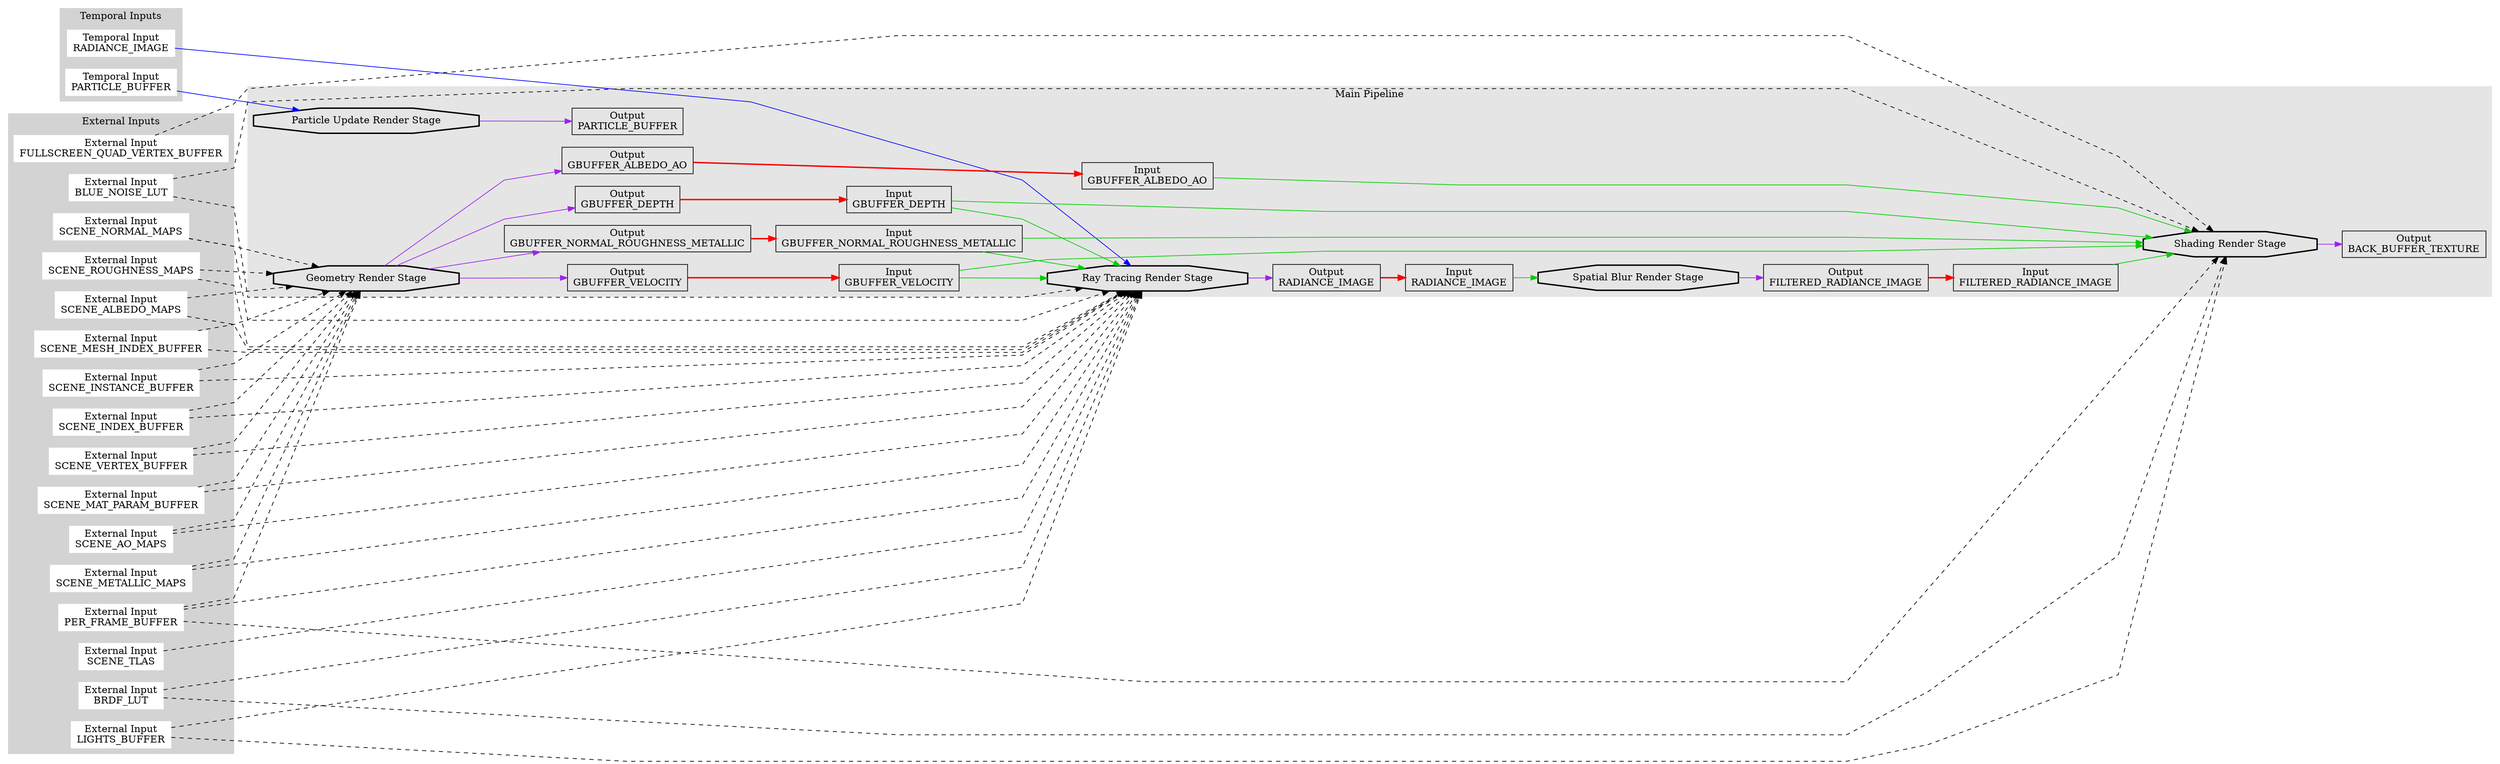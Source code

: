 digraph G {
	rankdir = LR;
	splines=polyline
	subgraph cluster0 {
		node [style=filled,color=white];
		style = filled;
		color = lightgrey;
		label = "Temporal Inputs";
		tia15 [shape=box,label="Temporal Input\nRADIANCE_IMAGE"];
		tia26 [shape=box,label="Temporal Input\nPARTICLE_BUFFER"];
	}
	subgraph cluster1 {
		node [style=filled,color=white];
		style = filled;
		color = lightgrey;
		label = "External Inputs";
		eia7 [shape=box,label="External Input\nSCENE_NORMAL_MAPS"];
		eia9 [shape=box,label="External Input\nSCENE_ROUGHNESS_MAPS"];
		eia6 [shape=box,label="External Input\nSCENE_ALBEDO_MAPS"];
		eia0 [shape=box,label="External Input\nPER_FRAME_BUFFER"];
		eia5 [shape=box,label="External Input\nSCENE_MESH_INDEX_BUFFER"];
		eia4 [shape=box,label="External Input\nSCENE_INSTANCE_BUFFER"];
		eia3 [shape=box,label="External Input\nSCENE_INDEX_BUFFER"];
		eia2 [shape=box,label="External Input\nSCENE_VERTEX_BUFFER"];
		eia1 [shape=box,label="External Input\nSCENE_MAT_PARAM_BUFFER"];
		eia8 [shape=box,label="External Input\nSCENE_AO_MAPS"];
		eia10 [shape=box,label="External Input\nSCENE_METALLIC_MAPS"];
		eia19 [shape=box,label="External Input\nLIGHTS_BUFFER"];
		eia20 [shape=box,label="External Input\nSCENE_TLAS"];
		eia21 [shape=box,label="External Input\nBRDF_LUT"];
		eia22 [shape=box,label="External Input\nBLUE_NOISE_LUT"];
		eia30 [shape=box,label="External Input\nFULLSCREEN_QUAD_VERTEX_BUFFER"];
	}
	subgraph cluster2 {
		style = filled;
		color = gray90;
		label = "Main Pipeline";
		rs0 [shape=octagon,style=bold,label="Geometry Render Stage"];
		rs1 [shape=octagon,style=bold,label="Ray Tracing Render Stage"];
		rs4 [shape=octagon,style=bold,label="Shading Render Stage"];
		rs3 [shape=octagon,style=bold,label="Particle Update Render Stage"];
		rs2 [shape=octagon,style=bold,label="Spatial Blur Render Stage"];
		ia29 [shape=box,label="Input\nGBUFFER_ALBEDO_AO"];
		ia24 [shape=box,label="Input\nRADIANCE_IMAGE"];
		ia18 [shape=box,label="Input\nGBUFFER_DEPTH"];
		ia17 [shape=box,label="Input\nGBUFFER_VELOCITY"];
		ia16 [shape=box,label="Input\nGBUFFER_NORMAL_ROUGHNESS_METALLIC"];
		ia28 [shape=box,label="Input\nFILTERED_RADIANCE_IMAGE"];
		oa23 [shape=box,label="Output\nRADIANCE_IMAGE"];
		oa14 [shape=box,label="Output\nGBUFFER_DEPTH"];
		oa13 [shape=box,label="Output\nGBUFFER_VELOCITY"];
		oa12 [shape=box,label="Output\nGBUFFER_NORMAL_ROUGHNESS_METALLIC"];
		oa11 [shape=box,label="Output\nGBUFFER_ALBEDO_AO"];
		oa25 [shape=box,label="Output\nFILTERED_RADIANCE_IMAGE"];
		oa27 [shape=box,label="Output\nPARTICLE_BUFFER"];
		oa31 [shape=box,label="Output\nBACK_BUFFER_TEXTURE"];
	}
	{eia0, eia1, eia2, eia3, eia4, eia5, eia6, eia7, eia8, eia9, eia10} -> rs0[style=dashed];
	{ia16, ia17, ia18} -> rs1[color=green3];
	{tia15} -> rs1[color=blue];
	{eia0, eia19, eia20, eia1, eia2, eia3, eia4, eia5, eia6, eia7, eia8, eia9, eia10, eia21, eia22} -> rs1[style=dashed];
	{ia28, ia29, ia16, ia17, ia18} -> rs4[color=green3];
	{eia30, eia0, eia19, eia21, eia22} -> rs4[style=dashed];
	{tia26} -> rs3[color=blue];
	{ia24} -> rs2[color=green3];
	rs1 -> oa23[color=purple];
	oa23 -> ia24[style=bold,color=red];
	rs0 -> oa14[color=purple];
	oa14 -> ia18[style=bold,color=red];
	rs0 -> oa13[color=purple];
	oa13 -> ia17[style=bold,color=red];
	rs0 -> oa12[color=purple];
	oa12 -> ia16[style=bold,color=red];
	rs0 -> oa11[color=purple];
	oa11 -> ia29[style=bold,color=red];
	rs2 -> oa25[color=purple];
	oa25 -> ia28[style=bold,color=red];
	rs3 -> oa27[color=purple];
	rs4 -> oa31[color=purple];
}